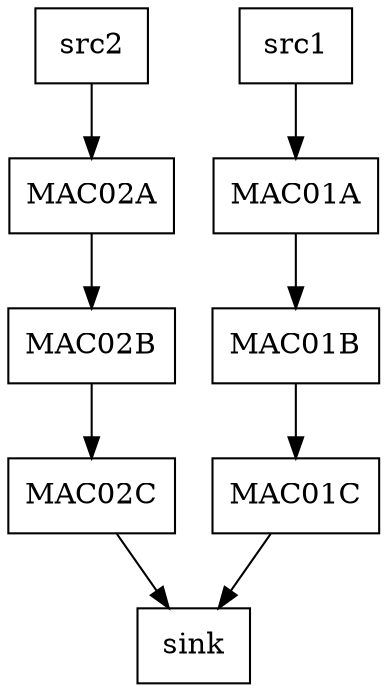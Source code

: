 digraph V {
src2 -> MAC02A // start_idx=4 end_idx=5
src1 -> MAC01A // start_idx=0 end_idx=1
MAC02C -> sink // start_idx=7 end_idx=8
MAC02B -> MAC02C // start_idx=6 end_idx=7
MAC02A -> MAC02B // start_idx=5 end_idx=6
MAC01C -> sink // start_idx=3 end_idx=8
MAC01B -> MAC01C // start_idx=2 end_idx=3
MAC01A -> MAC01B // start_idx=1 end_idx=2
src2 [shape=box,pos="92,261"] // [ vase_type='Source' vase_idx=4 p_Mean 0.000000 ]
src1 [shape=box,pos="94,104"] // [ vase_type='Source' vase_idx=0 p_Mean 0.000000 ]
sink [shape=box,pos="618,168"] // [ vase_type='Sink' vase_idx=8 ]
MAC02C [shape=box,pos="409,264"] // [ vase_type='Delay' vase_idx=7 p_Mean 0.000000 ]
MAC02B [shape=box,pos="302,263"] // [ vase_type='Delay' vase_idx=6 p_Mean 0.000000 ]
MAC02A [shape=box,pos="204,262"] // [ vase_type='Delay' vase_idx=5 p_Mean 0.000000 ]
MAC01C [shape=box,pos="399,106"] // [ vase_type='Delay' vase_idx=3 p_Mean 0.000000 ]
MAC01B [shape=box,pos="299,104"] // [ vase_type='Delay' vase_idx=2 p_Mean 0.000000 ]
MAC01A [shape=box,pos="198,104"] // [ vase_type='Delay' vase_idx=1 p_Mean 0.000000 ]
}
